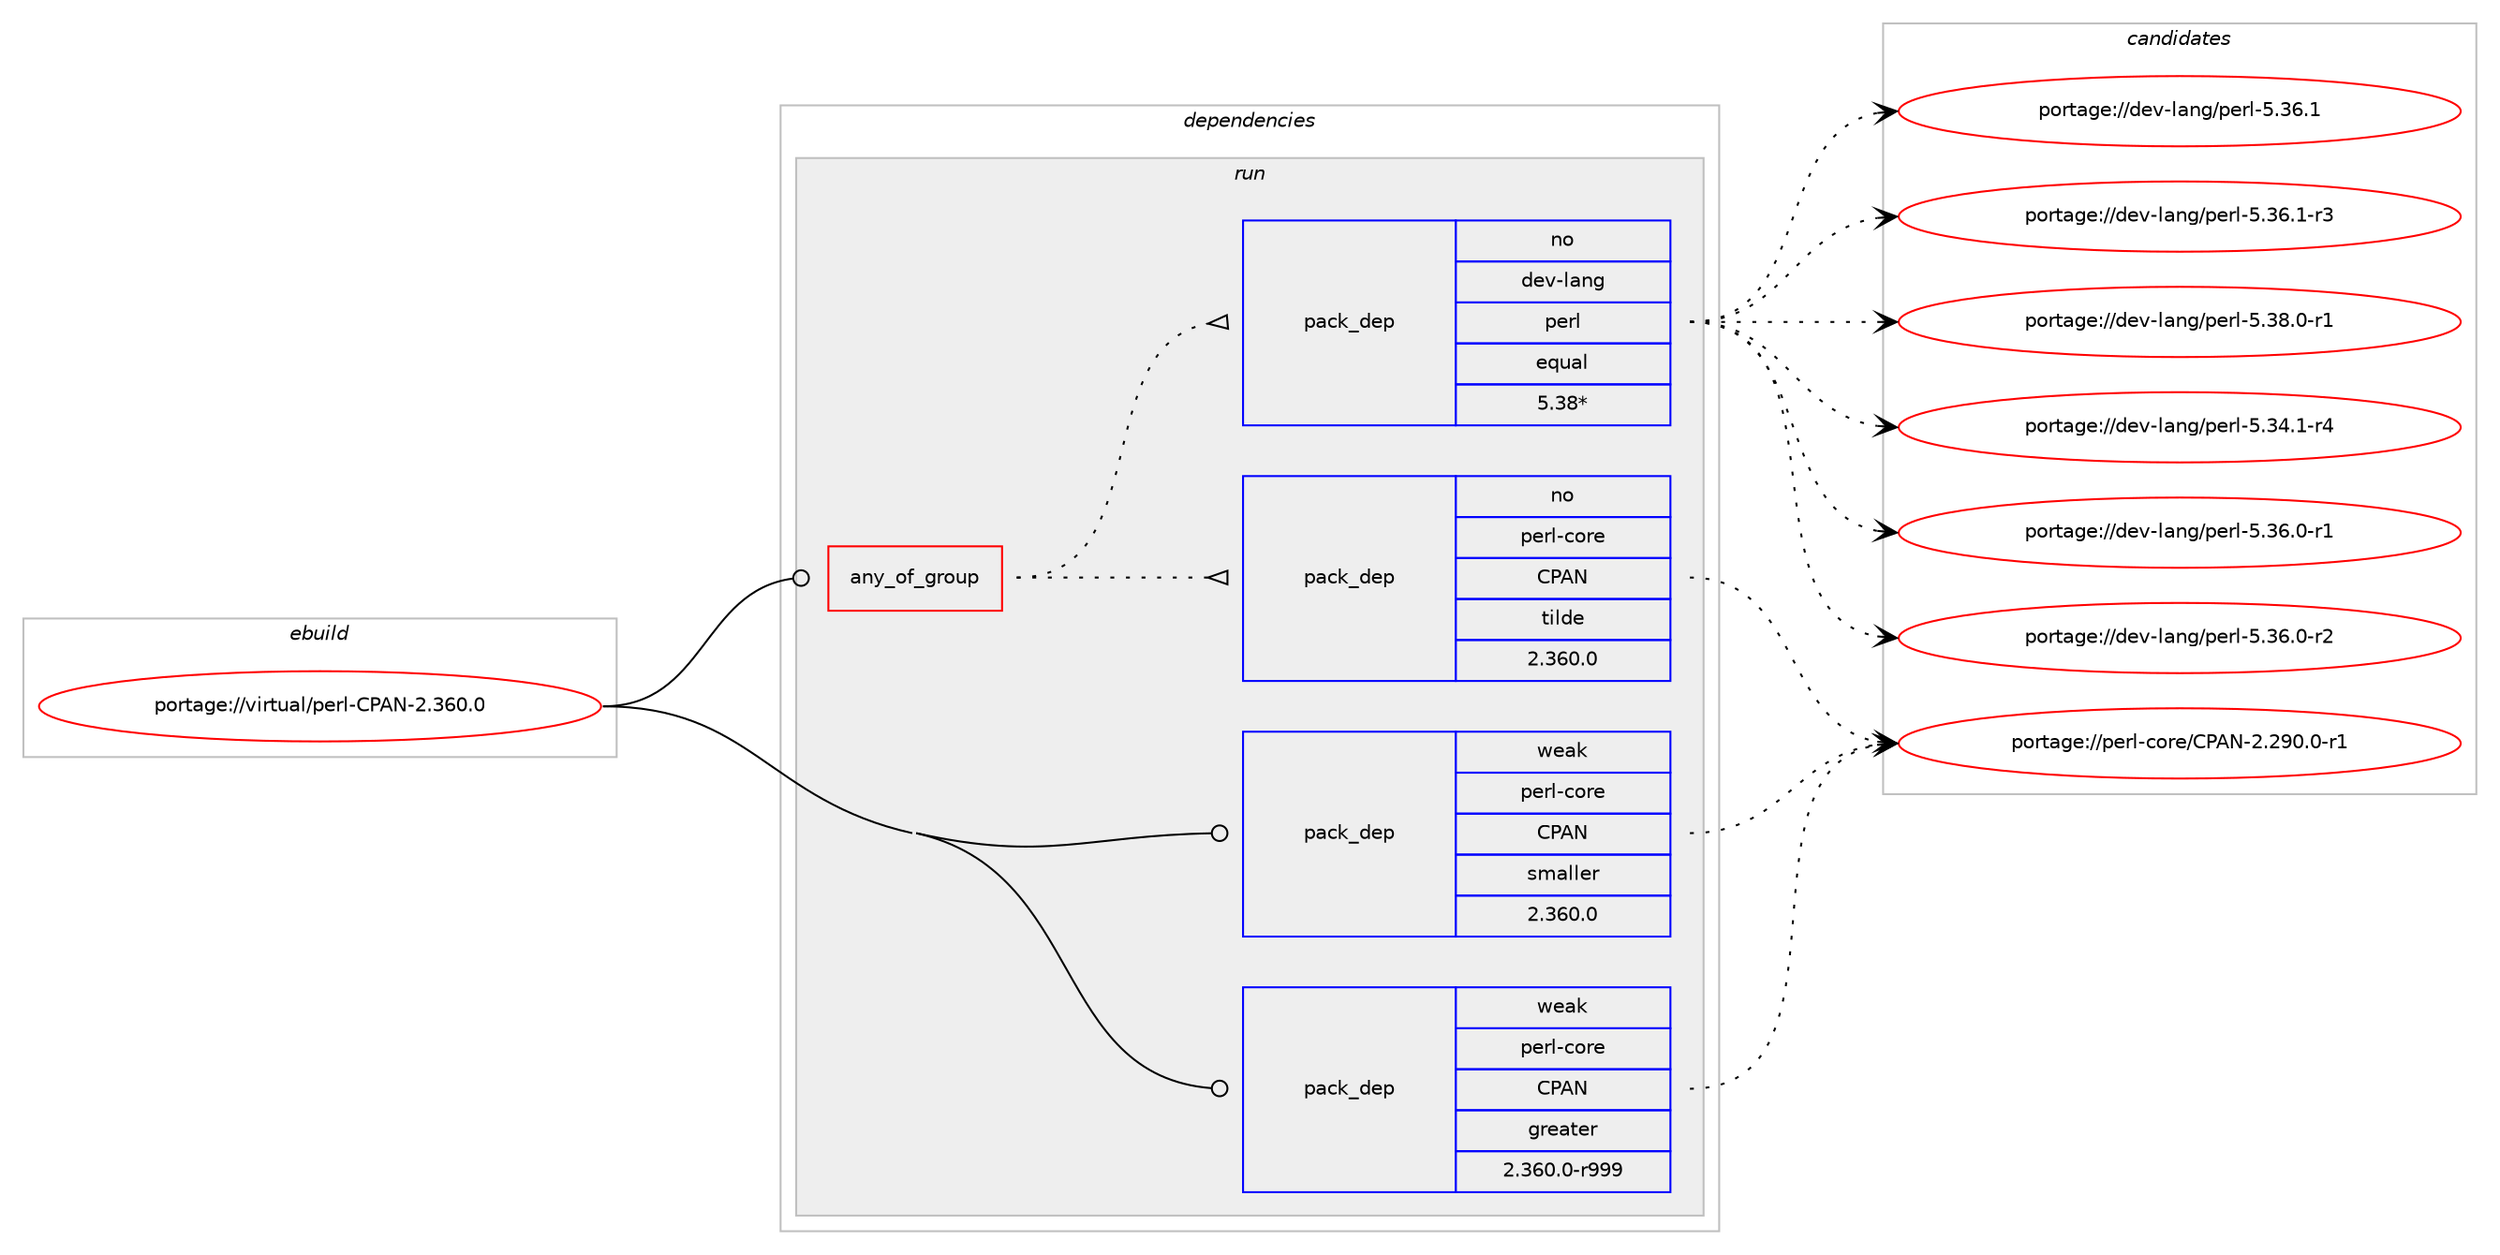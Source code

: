 digraph prolog {

# *************
# Graph options
# *************

newrank=true;
concentrate=true;
compound=true;
graph [rankdir=LR,fontname=Helvetica,fontsize=10,ranksep=1.5];#, ranksep=2.5, nodesep=0.2];
edge  [arrowhead=vee];
node  [fontname=Helvetica,fontsize=10];

# **********
# The ebuild
# **********

subgraph cluster_leftcol {
color=gray;
rank=same;
label=<<i>ebuild</i>>;
id [label="portage://virtual/perl-CPAN-2.360.0", color=red, width=4, href="../virtual/perl-CPAN-2.360.0.svg"];
}

# ****************
# The dependencies
# ****************

subgraph cluster_midcol {
color=gray;
label=<<i>dependencies</i>>;
subgraph cluster_compile {
fillcolor="#eeeeee";
style=filled;
label=<<i>compile</i>>;
}
subgraph cluster_compileandrun {
fillcolor="#eeeeee";
style=filled;
label=<<i>compile and run</i>>;
}
subgraph cluster_run {
fillcolor="#eeeeee";
style=filled;
label=<<i>run</i>>;
subgraph any13 {
dependency332 [label=<<TABLE BORDER="0" CELLBORDER="1" CELLSPACING="0" CELLPADDING="4"><TR><TD CELLPADDING="10">any_of_group</TD></TR></TABLE>>, shape=none, color=red];subgraph pack195 {
dependency333 [label=<<TABLE BORDER="0" CELLBORDER="1" CELLSPACING="0" CELLPADDING="4" WIDTH="220"><TR><TD ROWSPAN="6" CELLPADDING="30">pack_dep</TD></TR><TR><TD WIDTH="110">no</TD></TR><TR><TD>dev-lang</TD></TR><TR><TD>perl</TD></TR><TR><TD>equal</TD></TR><TR><TD>5.38*</TD></TR></TABLE>>, shape=none, color=blue];
}
dependency332:e -> dependency333:w [weight=20,style="dotted",arrowhead="oinv"];
subgraph pack196 {
dependency334 [label=<<TABLE BORDER="0" CELLBORDER="1" CELLSPACING="0" CELLPADDING="4" WIDTH="220"><TR><TD ROWSPAN="6" CELLPADDING="30">pack_dep</TD></TR><TR><TD WIDTH="110">no</TD></TR><TR><TD>perl-core</TD></TR><TR><TD>CPAN</TD></TR><TR><TD>tilde</TD></TR><TR><TD>2.360.0</TD></TR></TABLE>>, shape=none, color=blue];
}
dependency332:e -> dependency334:w [weight=20,style="dotted",arrowhead="oinv"];
}
id:e -> dependency332:w [weight=20,style="solid",arrowhead="odot"];
# *** BEGIN UNKNOWN DEPENDENCY TYPE (TODO) ***
# id -> package_dependency(portage://virtual/perl-CPAN-2.360.0,run,no,dev-lang,perl,none,[,,],any_same_slot,[])
# *** END UNKNOWN DEPENDENCY TYPE (TODO) ***

subgraph pack197 {
dependency335 [label=<<TABLE BORDER="0" CELLBORDER="1" CELLSPACING="0" CELLPADDING="4" WIDTH="220"><TR><TD ROWSPAN="6" CELLPADDING="30">pack_dep</TD></TR><TR><TD WIDTH="110">weak</TD></TR><TR><TD>perl-core</TD></TR><TR><TD>CPAN</TD></TR><TR><TD>greater</TD></TR><TR><TD>2.360.0-r999</TD></TR></TABLE>>, shape=none, color=blue];
}
id:e -> dependency335:w [weight=20,style="solid",arrowhead="odot"];
subgraph pack198 {
dependency336 [label=<<TABLE BORDER="0" CELLBORDER="1" CELLSPACING="0" CELLPADDING="4" WIDTH="220"><TR><TD ROWSPAN="6" CELLPADDING="30">pack_dep</TD></TR><TR><TD WIDTH="110">weak</TD></TR><TR><TD>perl-core</TD></TR><TR><TD>CPAN</TD></TR><TR><TD>smaller</TD></TR><TR><TD>2.360.0</TD></TR></TABLE>>, shape=none, color=blue];
}
id:e -> dependency336:w [weight=20,style="solid",arrowhead="odot"];
}
}

# **************
# The candidates
# **************

subgraph cluster_choices {
rank=same;
color=gray;
label=<<i>candidates</i>>;

subgraph choice195 {
color=black;
nodesep=1;
choice100101118451089711010347112101114108455346515246494511452 [label="portage://dev-lang/perl-5.34.1-r4", color=red, width=4,href="../dev-lang/perl-5.34.1-r4.svg"];
choice100101118451089711010347112101114108455346515446484511449 [label="portage://dev-lang/perl-5.36.0-r1", color=red, width=4,href="../dev-lang/perl-5.36.0-r1.svg"];
choice100101118451089711010347112101114108455346515446484511450 [label="portage://dev-lang/perl-5.36.0-r2", color=red, width=4,href="../dev-lang/perl-5.36.0-r2.svg"];
choice10010111845108971101034711210111410845534651544649 [label="portage://dev-lang/perl-5.36.1", color=red, width=4,href="../dev-lang/perl-5.36.1.svg"];
choice100101118451089711010347112101114108455346515446494511451 [label="portage://dev-lang/perl-5.36.1-r3", color=red, width=4,href="../dev-lang/perl-5.36.1-r3.svg"];
choice100101118451089711010347112101114108455346515646484511449 [label="portage://dev-lang/perl-5.38.0-r1", color=red, width=4,href="../dev-lang/perl-5.38.0-r1.svg"];
dependency333:e -> choice100101118451089711010347112101114108455346515246494511452:w [style=dotted,weight="100"];
dependency333:e -> choice100101118451089711010347112101114108455346515446484511449:w [style=dotted,weight="100"];
dependency333:e -> choice100101118451089711010347112101114108455346515446484511450:w [style=dotted,weight="100"];
dependency333:e -> choice10010111845108971101034711210111410845534651544649:w [style=dotted,weight="100"];
dependency333:e -> choice100101118451089711010347112101114108455346515446494511451:w [style=dotted,weight="100"];
dependency333:e -> choice100101118451089711010347112101114108455346515646484511449:w [style=dotted,weight="100"];
}
subgraph choice196 {
color=black;
nodesep=1;
choice1121011141084599111114101476780657845504650574846484511449 [label="portage://perl-core/CPAN-2.290.0-r1", color=red, width=4,href="../perl-core/CPAN-2.290.0-r1.svg"];
dependency334:e -> choice1121011141084599111114101476780657845504650574846484511449:w [style=dotted,weight="100"];
}
subgraph choice197 {
color=black;
nodesep=1;
choice1121011141084599111114101476780657845504650574846484511449 [label="portage://perl-core/CPAN-2.290.0-r1", color=red, width=4,href="../perl-core/CPAN-2.290.0-r1.svg"];
dependency335:e -> choice1121011141084599111114101476780657845504650574846484511449:w [style=dotted,weight="100"];
}
subgraph choice198 {
color=black;
nodesep=1;
choice1121011141084599111114101476780657845504650574846484511449 [label="portage://perl-core/CPAN-2.290.0-r1", color=red, width=4,href="../perl-core/CPAN-2.290.0-r1.svg"];
dependency336:e -> choice1121011141084599111114101476780657845504650574846484511449:w [style=dotted,weight="100"];
}
}

}
